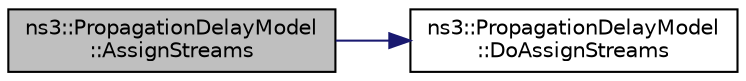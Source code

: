 digraph "ns3::PropagationDelayModel::AssignStreams"
{
 // LATEX_PDF_SIZE
  edge [fontname="Helvetica",fontsize="10",labelfontname="Helvetica",labelfontsize="10"];
  node [fontname="Helvetica",fontsize="10",shape=record];
  rankdir="LR";
  Node1 [label="ns3::PropagationDelayModel\l::AssignStreams",height=0.2,width=0.4,color="black", fillcolor="grey75", style="filled", fontcolor="black",tooltip="If this delay model uses objects of type RandomVariableStream, set the stream numbers to the integers..."];
  Node1 -> Node2 [color="midnightblue",fontsize="10",style="solid",fontname="Helvetica"];
  Node2 [label="ns3::PropagationDelayModel\l::DoAssignStreams",height=0.2,width=0.4,color="black", fillcolor="white", style="filled",URL="$classns3_1_1_propagation_delay_model.html#a7b2a9950d87a9f5513908465a3183bc5",tooltip="Subclasses must implement this; those not using random variables can return zero."];
}
